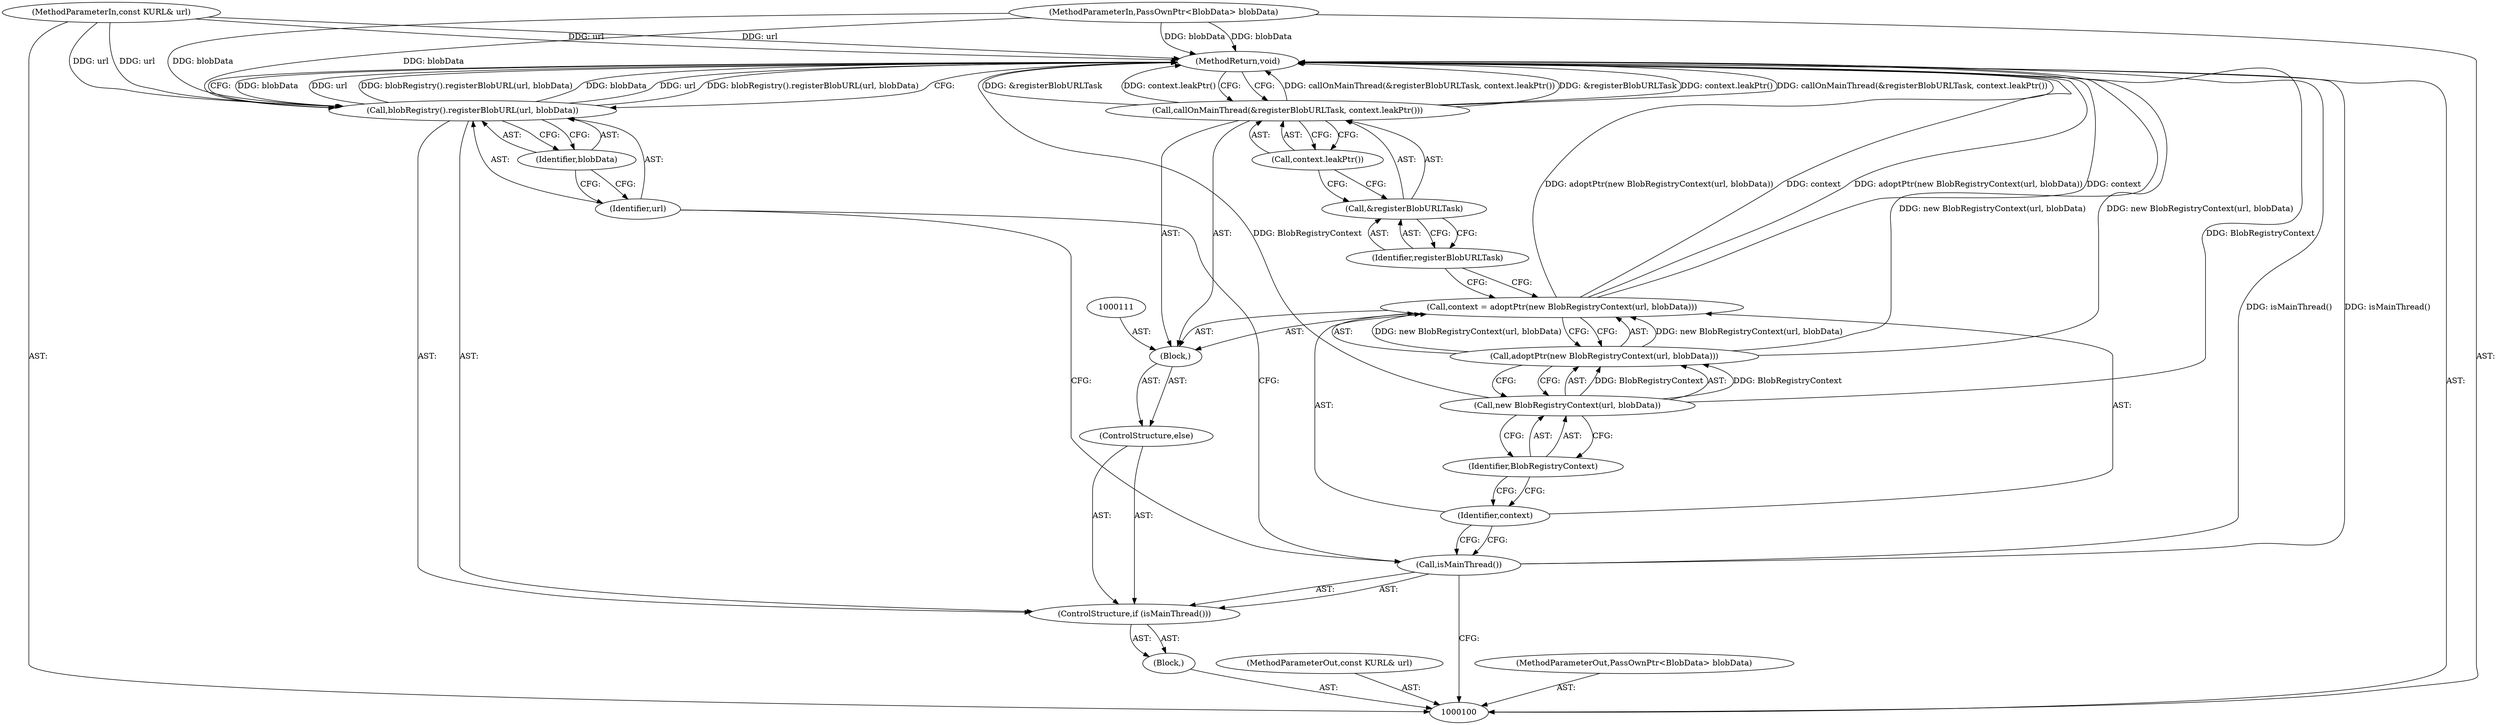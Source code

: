 digraph "1_Chrome_d0c31f0342cefc46a3b3d80359a9779d044d4c0d_9" {
"1000121" [label="(MethodReturn,void)"];
"1000101" [label="(MethodParameterIn,const KURL& url)"];
"1000161" [label="(MethodParameterOut,const KURL& url)"];
"1000102" [label="(MethodParameterIn,PassOwnPtr<BlobData> blobData)"];
"1000162" [label="(MethodParameterOut,PassOwnPtr<BlobData> blobData)"];
"1000103" [label="(Block,)"];
"1000104" [label="(ControlStructure,if (isMainThread()))"];
"1000105" [label="(Call,isMainThread())"];
"1000107" [label="(Identifier,url)"];
"1000108" [label="(Identifier,blobData)"];
"1000106" [label="(Call,blobRegistry().registerBlobURL(url, blobData))"];
"1000109" [label="(ControlStructure,else)"];
"1000112" [label="(Call,context = adoptPtr(new BlobRegistryContext(url, blobData)))"];
"1000113" [label="(Identifier,context)"];
"1000114" [label="(Call,adoptPtr(new BlobRegistryContext(url, blobData)))"];
"1000115" [label="(Call,new BlobRegistryContext(url, blobData))"];
"1000116" [label="(Identifier,BlobRegistryContext)"];
"1000110" [label="(Block,)"];
"1000118" [label="(Call,&registerBlobURLTask)"];
"1000119" [label="(Identifier,registerBlobURLTask)"];
"1000120" [label="(Call,context.leakPtr())"];
"1000117" [label="(Call,callOnMainThread(&registerBlobURLTask, context.leakPtr()))"];
"1000121" -> "1000100"  [label="AST: "];
"1000121" -> "1000106"  [label="CFG: "];
"1000121" -> "1000117"  [label="CFG: "];
"1000117" -> "1000121"  [label="DDG: callOnMainThread(&registerBlobURLTask, context.leakPtr())"];
"1000117" -> "1000121"  [label="DDG: &registerBlobURLTask"];
"1000117" -> "1000121"  [label="DDG: context.leakPtr()"];
"1000106" -> "1000121"  [label="DDG: blobData"];
"1000106" -> "1000121"  [label="DDG: url"];
"1000106" -> "1000121"  [label="DDG: blobRegistry().registerBlobURL(url, blobData)"];
"1000105" -> "1000121"  [label="DDG: isMainThread()"];
"1000112" -> "1000121"  [label="DDG: adoptPtr(new BlobRegistryContext(url, blobData))"];
"1000112" -> "1000121"  [label="DDG: context"];
"1000114" -> "1000121"  [label="DDG: new BlobRegistryContext(url, blobData)"];
"1000115" -> "1000121"  [label="DDG: BlobRegistryContext"];
"1000102" -> "1000121"  [label="DDG: blobData"];
"1000101" -> "1000121"  [label="DDG: url"];
"1000101" -> "1000100"  [label="AST: "];
"1000101" -> "1000121"  [label="DDG: url"];
"1000101" -> "1000106"  [label="DDG: url"];
"1000161" -> "1000100"  [label="AST: "];
"1000102" -> "1000100"  [label="AST: "];
"1000102" -> "1000121"  [label="DDG: blobData"];
"1000102" -> "1000106"  [label="DDG: blobData"];
"1000162" -> "1000100"  [label="AST: "];
"1000103" -> "1000100"  [label="AST: "];
"1000104" -> "1000103"  [label="AST: "];
"1000104" -> "1000103"  [label="AST: "];
"1000105" -> "1000104"  [label="AST: "];
"1000106" -> "1000104"  [label="AST: "];
"1000109" -> "1000104"  [label="AST: "];
"1000105" -> "1000104"  [label="AST: "];
"1000105" -> "1000100"  [label="CFG: "];
"1000107" -> "1000105"  [label="CFG: "];
"1000113" -> "1000105"  [label="CFG: "];
"1000105" -> "1000121"  [label="DDG: isMainThread()"];
"1000107" -> "1000106"  [label="AST: "];
"1000107" -> "1000105"  [label="CFG: "];
"1000108" -> "1000107"  [label="CFG: "];
"1000108" -> "1000106"  [label="AST: "];
"1000108" -> "1000107"  [label="CFG: "];
"1000106" -> "1000108"  [label="CFG: "];
"1000106" -> "1000104"  [label="AST: "];
"1000106" -> "1000108"  [label="CFG: "];
"1000107" -> "1000106"  [label="AST: "];
"1000108" -> "1000106"  [label="AST: "];
"1000121" -> "1000106"  [label="CFG: "];
"1000106" -> "1000121"  [label="DDG: blobData"];
"1000106" -> "1000121"  [label="DDG: url"];
"1000106" -> "1000121"  [label="DDG: blobRegistry().registerBlobURL(url, blobData)"];
"1000101" -> "1000106"  [label="DDG: url"];
"1000102" -> "1000106"  [label="DDG: blobData"];
"1000109" -> "1000104"  [label="AST: "];
"1000110" -> "1000109"  [label="AST: "];
"1000112" -> "1000110"  [label="AST: "];
"1000112" -> "1000114"  [label="CFG: "];
"1000113" -> "1000112"  [label="AST: "];
"1000114" -> "1000112"  [label="AST: "];
"1000119" -> "1000112"  [label="CFG: "];
"1000112" -> "1000121"  [label="DDG: adoptPtr(new BlobRegistryContext(url, blobData))"];
"1000112" -> "1000121"  [label="DDG: context"];
"1000114" -> "1000112"  [label="DDG: new BlobRegistryContext(url, blobData)"];
"1000113" -> "1000112"  [label="AST: "];
"1000113" -> "1000105"  [label="CFG: "];
"1000116" -> "1000113"  [label="CFG: "];
"1000114" -> "1000112"  [label="AST: "];
"1000114" -> "1000115"  [label="CFG: "];
"1000115" -> "1000114"  [label="AST: "];
"1000112" -> "1000114"  [label="CFG: "];
"1000114" -> "1000121"  [label="DDG: new BlobRegistryContext(url, blobData)"];
"1000114" -> "1000112"  [label="DDG: new BlobRegistryContext(url, blobData)"];
"1000115" -> "1000114"  [label="DDG: BlobRegistryContext"];
"1000115" -> "1000114"  [label="AST: "];
"1000115" -> "1000116"  [label="CFG: "];
"1000116" -> "1000115"  [label="AST: "];
"1000114" -> "1000115"  [label="CFG: "];
"1000115" -> "1000121"  [label="DDG: BlobRegistryContext"];
"1000115" -> "1000114"  [label="DDG: BlobRegistryContext"];
"1000116" -> "1000115"  [label="AST: "];
"1000116" -> "1000113"  [label="CFG: "];
"1000115" -> "1000116"  [label="CFG: "];
"1000110" -> "1000109"  [label="AST: "];
"1000111" -> "1000110"  [label="AST: "];
"1000112" -> "1000110"  [label="AST: "];
"1000117" -> "1000110"  [label="AST: "];
"1000118" -> "1000117"  [label="AST: "];
"1000118" -> "1000119"  [label="CFG: "];
"1000119" -> "1000118"  [label="AST: "];
"1000120" -> "1000118"  [label="CFG: "];
"1000119" -> "1000118"  [label="AST: "];
"1000119" -> "1000112"  [label="CFG: "];
"1000118" -> "1000119"  [label="CFG: "];
"1000120" -> "1000117"  [label="AST: "];
"1000120" -> "1000118"  [label="CFG: "];
"1000117" -> "1000120"  [label="CFG: "];
"1000117" -> "1000110"  [label="AST: "];
"1000117" -> "1000120"  [label="CFG: "];
"1000118" -> "1000117"  [label="AST: "];
"1000120" -> "1000117"  [label="AST: "];
"1000121" -> "1000117"  [label="CFG: "];
"1000117" -> "1000121"  [label="DDG: callOnMainThread(&registerBlobURLTask, context.leakPtr())"];
"1000117" -> "1000121"  [label="DDG: &registerBlobURLTask"];
"1000117" -> "1000121"  [label="DDG: context.leakPtr()"];
}
